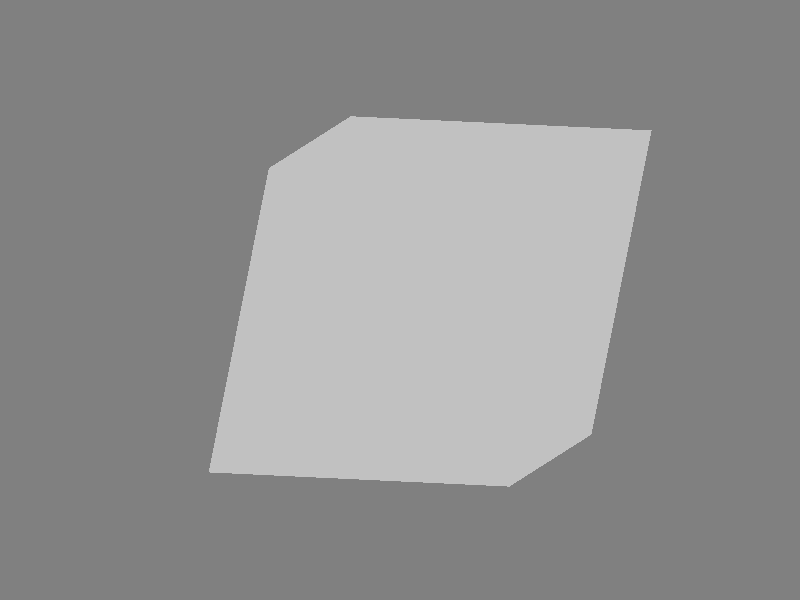 #include "colors.inc"
#include "shapes.inc"
#include "textures.inc"
#include "glass.inc"

global_settings {
    assumed_gamma 2.2
    max_trace_level 5

    photons {
        count 20000
    }
}

#declare LIGHT_FADING_DIST = 20.0;

background { Gray50 }

light_source {
    < 50,  0, 0> color Gray60
    fade_distance LIGHT_FADING_DIST fade_power 2

    photons {
        reflection off
        refraction on
    }
}

light_source {
    < 40, 20, 20> color Gray60
    fade_distance LIGHT_FADING_DIST fade_power 2

    photons {
        reflection off
        refraction on
    }
}

light_source {
    < 40, -20, 20> color Gray60
    fade_distance LIGHT_FADING_DIST fade_power 2

    photons {
        reflection off
        refraction on
    }
}

light_source {
    < 0, 0, -40> color Gray80
    fade_distance LIGHT_FADING_DIST fade_power 2

    photons {
        reflection off
        refraction on
    }
}

plane {
    y, -30
    pigment { color Gray50 }
    finish { reflection 0.35}
}

//Place the camera
camera {
  orthographic
  sky <0,0,1>
  direction <-1,0,0>   //Don't change this  
  location  <6,2,1.5>  //Change this to move the camera to a different point
  look_at   <0.5,0.5,0.5>    //Change this to aim the camera at a different point
  right <-4/3,0,0>     //Don't change this
  angle 25
}

//Create a box that extends between the 2 specified points

#declare mycube = box {
  <0,0,0>  // one corner position <X1 Y1 Z1>
  <1,1,1>  // other corner position <X2 Y2 Z2>
  
	matrix< 1 , 0, 0,
			  0 , 1, 0,
			  0, 0.2, 1,
			  0 , 0, 0 >

	texture {

		pigment { Gray filter .98 }

		finish {
			phong 1 phong_size 0
			reflection 0.0
		}
	}

	interior {
		ior 1.0
		fade_color Gray
		fade_distance 10
		fade_power 1001
	}		

}

object { 	
	mycube 
}
sphere {
	 	 <0.391340149877,0.6290022362,0.582665288822>,0.05 texture {pigment { color Black } finish { phong 0.8 }} 
	 } 
 
sphere {
	 	 <0.158365036018,0.621194094841,0.339362815814>,0.05 texture {pigment { color Black } finish { phong 0.8 }} 
	 } 
 
sphere {
	 	 <0.867996710197,0.319919373784,0.368249152446>,0.05 texture {pigment { color Black } finish { phong 0.8 }} 
	 } 
 
sphere {
	 	 <0.403326769657,0.850395850146,0.117343650963>,0.05 texture {pigment { color Black } finish { phong 0.8 }} 
	 } 
 
sphere {
	 	 <0.309524910805,0.158642445914,0.245094971852>,0.05 texture {pigment { color Black } finish { phong 0.8 }} 
	 } 
 
sphere {
	 	 <0.822751258987,0.413475309251,0.514685586925>,0.05 texture {pigment { color Black } finish { phong 0.8 }} 
	 } 
 
sphere {
	 	 <0.516831313265,0.992179928781,0.50076471031>,0.05 texture {pigment { color Black } finish { phong 0.8 }} 
	 } 
 
sphere {
	 	 <0.642976705629,0.636473354827,0.862079807269>,0.05 texture {pigment { color Black } finish { phong 0.8 }} 
	 } 
 
sphere {
	 	 <0.158486570265,0.27952367027,0.751910177963>,0.05 texture {pigment { color Black } finish { phong 0.8 }} 
	 } 
 
sphere {
	 	 <0.124515475705,0.414672112135,0.476040401696>,0.05 texture {pigment { color Black } finish { phong 0.8 }} 
	 } 
 
sphere {
	 	 <0.151396708819,0.808933326635,0.656718974654>,0.05 texture {pigment { color Black } finish { phong 0.8 }} 
	 } 
 
sphere {
	 	 <0.44896879902,0.710629731588,0.727019540617>,0.05 texture {pigment { color Black } finish { phong 0.8 }} 
	 } 
 
sphere {
	 	 <0.633754559011,0.445750957664,0.732980565154>,0.05 texture {pigment { color Black } finish { phong 0.8 }} 
	 } 
 
sphere {
	 	 <0.588222905407,0.616735121088,0.408880395606>,0.05 texture {pigment { color Black } finish { phong 0.8 }} 
	 } 
 
sphere {
	 	 <0.205740053904,0.39183000883,0.213234071709>,0.05 texture {pigment { color Black } finish { phong 0.8 }} 
	 } 
 
sphere {
	 	 <0.905904217601,0.472362298997,0.501660296255>,0.05 texture {pigment { color Black } finish { phong 0.8 }} 
	 } 
 
sphere {
	 	 <0.553826009274,0.317003231772,0.700162029327>,0.05 texture {pigment { color Black } finish { phong 0.8 }} 
	 } 
 
sphere {
	 	 <0.269547680916,0.531241840768,0.164763066597>,0.05 texture {pigment { color Black } finish { phong 0.8 }} 
	 } 
 
sphere {
	 	 <0.758612059536,0.348441775539,0.534246298555>,0.05 texture {pigment { color Black } finish { phong 0.8 }} 
	 } 
 
sphere {
	 	 <0.555988906139,0.212916386645,0.551969406827>,0.05 texture {pigment { color Black } finish { phong 0.8 }} 
	 } 
 
sphere {
	 	 <0.586510916231,0.641602954542,0.470516120866>,0.05 texture {pigment { color Black } finish { phong 0.8 }} 
	 } 
 
sphere {
	 	 <0.228037071046,0.31612152645,0.842626809217>,0.05 texture {pigment { color Black } finish { phong 0.8 }} 
	 } 
 
sphere {
	 	 <0.448984316453,0.239054469539,0.189457578352>,0.05 texture {pigment { color Black } finish { phong 0.8 }} 
	 } 
 
sphere {
	 	 <0.110753629709,0.353873166915,0.814599396748>,0.05 texture {pigment { color Black } finish { phong 0.8 }} 
	 } 
 
sphere {
	 	 <0.568722203285,0.306963321444,0.666441227997>,0.05 texture {pigment { color Black } finish { phong 0.8 }} 
	 } 
 
sphere {
	 	 <0.316469260147,0.844543161296,0.847932132263>,0.05 texture {pigment { color Black } finish { phong 0.8 }} 
	 } 
 
sphere {
	 	 <0.757068755276,0.487864108622,0.717900200249>,0.05 texture {pigment { color Black } finish { phong 0.8 }} 
	 } 
 
sphere {
	 	 <0.702359265821,0.141110065629,0.190738374979>,0.05 texture {pigment { color Black } finish { phong 0.8 }} 
	 } 
 
sphere {
	 	 <0.145016118237,0.802854525334,0.796848503028>,0.05 texture {pigment { color Black } finish { phong 0.8 }} 
	 } 
 
sphere {
	 	 <0.260887452666,0.250300927797,0.261622745841>,0.05 texture {pigment { color Black } finish { phong 0.8 }} 
	 } 
 
sphere {
	 	 <0.731585473112,0.603516828051,0.400484456411>,0.05 texture {pigment { color Black } finish { phong 0.8 }} 
	 } 
 
sphere {
	 	 <0.514110850249,0.849410401413,0.875795313475>,0.05 texture {pigment { color Black } finish { phong 0.8 }} 
	 } 
 
sphere {
	 	 <0.730608653859,0.623406885903,0.620623550156>,0.05 texture {pigment { color Black } finish { phong 0.8 }} 
	 } 
 
sphere {
	 	 <0.131203815355,0.725775906149,0.436631403601>,0.05 texture {pigment { color Black } finish { phong 0.8 }} 
	 } 
 
sphere {
	 	 <0.870257776271,0.476394983742,0.223344903908>,0.05 texture {pigment { color Black } finish { phong 0.8 }} 
	 } 
 
sphere {
	 	 <0.335082231302,0.291418549529,0.627171965615>,0.05 texture {pigment { color Black } finish { phong 0.8 }} 
	 } 
 
sphere {
	 	 <0.837372074807,0.845945175436,0.709126628068>,0.05 texture {pigment { color Black } finish { phong 0.8 }} 
	 } 
 
sphere {
	 	 <0.133809048008,0.276139058209,0.654187221217>,0.05 texture {pigment { color Black } finish { phong 0.8 }} 
	 } 
 
sphere {
	 	 <0.644907788566,0.648882039648,0.575601097917>,0.05 texture {pigment { color Black } finish { phong 0.8 }} 
	 } 
 
sphere {
	 	 <0.481641208807,0.621117354055,0.333925167024>,0.05 texture {pigment { color Black } finish { phong 0.8 }} 
	 } 
 
sphere {
	 	 <0.538576698475,0.550211544186,0.852301595601>,0.05 texture {pigment { color Black } finish { phong 0.8 }} 
	 } 
 
sphere {
	 	 <0.811363531542,0.934634039069,0.233543049664>,0.05 texture {pigment { color Black } finish { phong 0.8 }} 
	 } 
 
sphere {
	 	 <0.553672973433,0.771731158937,0.420491140853>,0.05 texture {pigment { color Black } finish { phong 0.8 }} 
	 } 
 
sphere {
	 	 <0.604461400409,0.206265089196,0.658998351729>,0.05 texture {pigment { color Black } finish { phong 0.8 }} 
	 } 
 
sphere {
	 	 <0.651188598023,1.05301319626,0.798528799072>,0.05 texture {pigment { color Black } finish { phong 0.8 }} 
	 } 
 
sphere {
	 	 <0.132448430294,0.95714957886,0.575503155788>,0.05 texture {pigment { color Black } finish { phong 0.8 }} 
	 } 
 
sphere {
	 	 <0.796156925944,0.653130994332,0.500947317411>,0.05 texture {pigment { color Black } finish { phong 0.8 }} 
	 } 
 
sphere {
	 	 <0.825923198268,0.776290308057,0.128484045926>,0.05 texture {pigment { color Black } finish { phong 0.8 }} 
	 } 
 
sphere {
	 	 <0.611948622812,0.634238565065,0.423048176475>,0.05 texture {pigment { color Black } finish { phong 0.8 }} 
	 } 
 
sphere {
	 	 <0.162403615531,0.71523174351,0.683221452465>,0.05 texture {pigment { color Black } finish { phong 0.8 }} 
	 } 
 
sphere {
	 	 <0.298504328958,0.697268681712,0.522140531736>,0.05 texture {pigment { color Black } finish { phong 0.8 }} 
	 } 
 
sphere {
	 	 <0.527343393315,0.643410594311,0.247062004963>,0.05 texture {pigment { color Black } finish { phong 0.8 }} 
	 } 
 
sphere {
	 	 <0.772623575404,0.237124364347,0.267935586762>,0.05 texture {pigment { color Black } finish { phong 0.8 }} 
	 } 
 
sphere {
	 	 <0.857680614974,0.719819053322,0.430477014756>,0.05 texture {pigment { color Black } finish { phong 0.8 }} 
	 } 
 
sphere {
	 	 <0.363989340635,0.963985216041,0.385936410687>,0.05 texture {pigment { color Black } finish { phong 0.8 }} 
	 } 
 
sphere {
	 	 <0.230066683152,0.423566459824,0.880452965601>,0.05 texture {pigment { color Black } finish { phong 0.8 }} 
	 } 
 
sphere {
	 	 <0.479733301692,0.425526620796,0.179498590929>,0.05 texture {pigment { color Black } finish { phong 0.8 }} 
	 } 
 
sphere {
	 	 <0.647658133199,0.755272838836,0.526987833>,0.05 texture {pigment { color Black } finish { phong 0.8 }} 
	 } 
 
sphere {
	 	 <0.457335728457,0.828487096469,0.716779300034>,0.05 texture {pigment { color Black } finish { phong 0.8 }} 
	 } 
 
sphere {
	 	 <0.391045439849,0.448079339041,0.604436499482>,0.05 texture {pigment { color Black } finish { phong 0.8 }} 
	 } 
 
